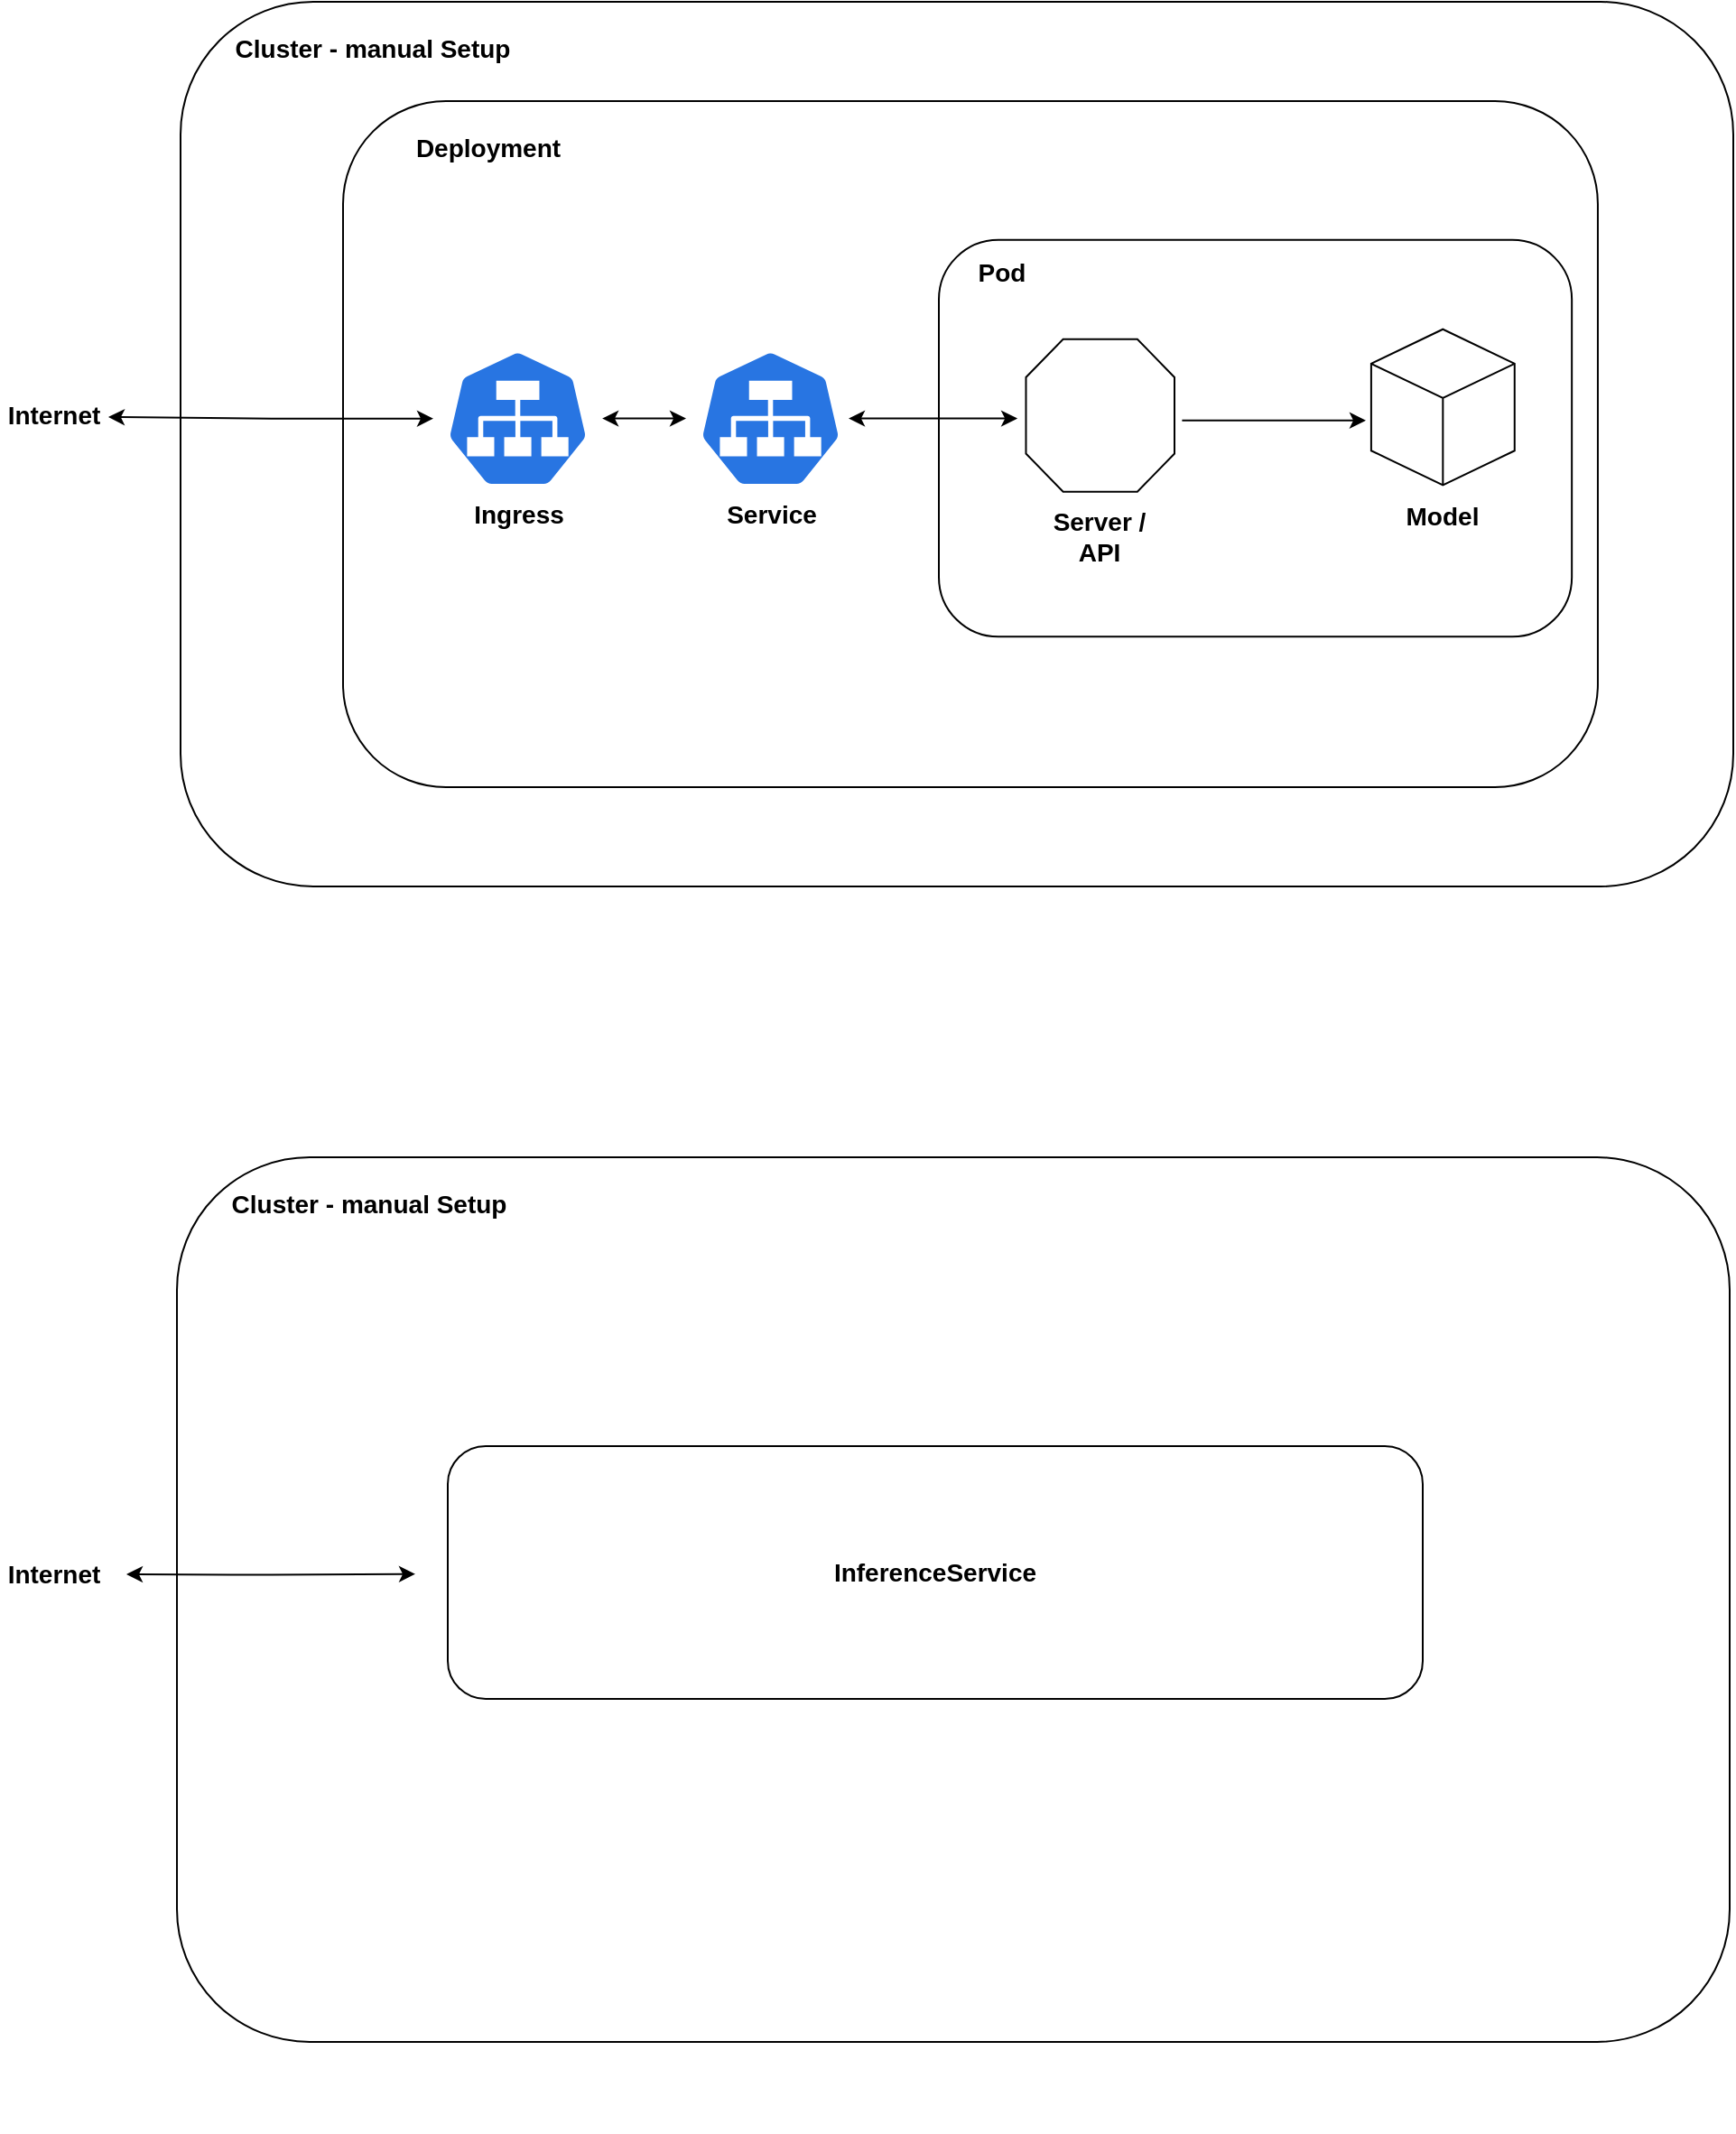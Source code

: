<mxfile version="21.3.7" type="github">
  <diagram name="Seite-1" id="siMDzmh9th0kyNc52Dn3">
    <mxGraphModel dx="3274" dy="1124" grid="1" gridSize="10" guides="1" tooltips="1" connect="1" arrows="1" fold="1" page="1" pageScale="1" pageWidth="1200" pageHeight="1600" math="0" shadow="0">
      <root>
        <mxCell id="0" />
        <mxCell id="1" parent="0" />
        <mxCell id="Cmi2xkos4yfOfPqy_iQo-10" value="" style="group" vertex="1" connectable="0" parent="1">
          <mxGeometry x="-980" y="70" width="860" height="540" as="geometry" />
        </mxCell>
        <mxCell id="Cmi2xkos4yfOfPqy_iQo-1" value="" style="rounded=1;whiteSpace=wrap;html=1;fillColor=none;" vertex="1" parent="Cmi2xkos4yfOfPqy_iQo-10">
          <mxGeometry width="860" height="490" as="geometry" />
        </mxCell>
        <mxCell id="Cmi2xkos4yfOfPqy_iQo-9" value="&lt;font style=&quot;font-size: 14px;&quot;&gt;&lt;b&gt;Cluster - manual Setup&lt;/b&gt;&lt;/font&gt;" style="text;html=1;strokeColor=none;fillColor=none;align=center;verticalAlign=middle;whiteSpace=wrap;rounded=0;" vertex="1" parent="Cmi2xkos4yfOfPqy_iQo-10">
          <mxGeometry x="22.63" y="14.595" width="167.37" height="21.892" as="geometry" />
        </mxCell>
        <mxCell id="Cmi2xkos4yfOfPqy_iQo-17" value="" style="group" vertex="1" connectable="0" parent="Cmi2xkos4yfOfPqy_iQo-10">
          <mxGeometry x="90" y="55" width="717.48" height="380" as="geometry" />
        </mxCell>
        <mxCell id="Cmi2xkos4yfOfPqy_iQo-18" value="" style="rounded=1;whiteSpace=wrap;html=1;fillColor=none;" vertex="1" parent="Cmi2xkos4yfOfPqy_iQo-17">
          <mxGeometry width="694.97" height="380" as="geometry" />
        </mxCell>
        <mxCell id="Cmi2xkos4yfOfPqy_iQo-19" value="&lt;font style=&quot;font-size: 14px;&quot;&gt;&lt;b&gt;Deployment&lt;/b&gt;&lt;/font&gt;" style="text;html=1;strokeColor=none;fillColor=none;align=center;verticalAlign=middle;whiteSpace=wrap;rounded=0;" vertex="1" parent="Cmi2xkos4yfOfPqy_iQo-17">
          <mxGeometry x="53.465" y="14.651" width="54.866" height="21.976" as="geometry" />
        </mxCell>
        <mxCell id="Cmi2xkos4yfOfPqy_iQo-13" value="" style="group" vertex="1" connectable="0" parent="Cmi2xkos4yfOfPqy_iQo-17">
          <mxGeometry x="330" y="76.917" width="387.48" height="219.762" as="geometry" />
        </mxCell>
        <mxCell id="Cmi2xkos4yfOfPqy_iQo-14" value="" style="rounded=1;whiteSpace=wrap;html=1;fillColor=none;" vertex="1" parent="Cmi2xkos4yfOfPqy_iQo-13">
          <mxGeometry width="350.578" height="219.762" as="geometry" />
        </mxCell>
        <mxCell id="Cmi2xkos4yfOfPqy_iQo-15" value="&lt;font style=&quot;font-size: 14px;&quot;&gt;&lt;b&gt;Pod&lt;/b&gt;&lt;/font&gt;" style="text;html=1;strokeColor=none;fillColor=none;align=center;verticalAlign=middle;whiteSpace=wrap;rounded=0;" vertex="1" parent="Cmi2xkos4yfOfPqy_iQo-13">
          <mxGeometry x="20.567" y="10.992" width="27.677" height="13.735" as="geometry" />
        </mxCell>
        <mxCell id="Cmi2xkos4yfOfPqy_iQo-6" value="" style="group" vertex="1" connectable="0" parent="Cmi2xkos4yfOfPqy_iQo-13">
          <mxGeometry x="226.212" y="49.447" width="105.908" height="120.869" as="geometry" />
        </mxCell>
        <mxCell id="Cmi2xkos4yfOfPqy_iQo-3" value="" style="html=1;whiteSpace=wrap;shape=isoCube2;backgroundOutline=1;isoAngle=15;fillColor=none;" vertex="1" parent="Cmi2xkos4yfOfPqy_iQo-6">
          <mxGeometry x="13.239" width="79.431" height="86.335" as="geometry" />
        </mxCell>
        <mxCell id="Cmi2xkos4yfOfPqy_iQo-5" value="&lt;b&gt;&lt;font style=&quot;font-size: 14px;&quot;&gt;Model&lt;/font&gt;&lt;/b&gt;" style="whiteSpace=wrap;html=1;fillColor=none;strokeColor=none;" vertex="1" parent="Cmi2xkos4yfOfPqy_iQo-6">
          <mxGeometry y="86.335" width="105.908" height="34.534" as="geometry" />
        </mxCell>
        <mxCell id="Cmi2xkos4yfOfPqy_iQo-22" value="" style="group" vertex="1" connectable="0" parent="Cmi2xkos4yfOfPqy_iQo-13">
          <mxGeometry x="48.245" y="54.941" width="82.259" height="109.881" as="geometry" />
        </mxCell>
        <mxCell id="Cmi2xkos4yfOfPqy_iQo-20" value="" style="verticalLabelPosition=bottom;verticalAlign=top;html=1;shape=mxgraph.basic.polygon;polyCoords=[[0.25,0],[0.75,0],[1,0.25],[1,0.75],[0.75,1],[0.25,1],[0,0.75],[0,0.25]];polyline=0;fillColor=none;" vertex="1" parent="Cmi2xkos4yfOfPqy_iQo-22">
          <mxGeometry width="82.259" height="84.524" as="geometry" />
        </mxCell>
        <mxCell id="Cmi2xkos4yfOfPqy_iQo-21" value="&lt;font style=&quot;font-size: 14px;&quot;&gt;&lt;b&gt;Server / API&lt;/b&gt;&lt;/font&gt;" style="text;html=1;strokeColor=none;fillColor=none;align=center;verticalAlign=middle;whiteSpace=wrap;rounded=0;" vertex="1" parent="Cmi2xkos4yfOfPqy_iQo-22">
          <mxGeometry x="4.113" y="96.144" width="74.033" height="25.357" as="geometry" />
        </mxCell>
        <mxCell id="Cmi2xkos4yfOfPqy_iQo-23" value="" style="endArrow=classic;html=1;rounded=0;exitX=1.051;exitY=0.533;exitDx=0;exitDy=0;exitPerimeter=0;" edge="1" parent="Cmi2xkos4yfOfPqy_iQo-13" source="Cmi2xkos4yfOfPqy_iQo-20">
          <mxGeometry width="50" height="50" relative="1" as="geometry">
            <mxPoint x="-421.576" y="230.751" as="sourcePoint" />
            <mxPoint x="236.494" y="99.992" as="targetPoint" />
            <Array as="points" />
          </mxGeometry>
        </mxCell>
        <mxCell id="Cmi2xkos4yfOfPqy_iQo-26" value="" style="endArrow=classic;startArrow=classic;html=1;rounded=0;" edge="1" parent="Cmi2xkos4yfOfPqy_iQo-13">
          <mxGeometry width="50" height="50" relative="1" as="geometry">
            <mxPoint x="-49.997" y="98.893" as="sourcePoint" />
            <mxPoint x="43.558" y="98.893" as="targetPoint" />
          </mxGeometry>
        </mxCell>
        <mxCell id="Cmi2xkos4yfOfPqy_iQo-25" value="&lt;b&gt;&lt;font style=&quot;font-size: 14px;&quot;&gt;Service&lt;/font&gt;&lt;/b&gt;" style="sketch=0;html=1;dashed=0;whitespace=wrap;fillColor=#2875E2;strokeColor=#ffffff;points=[[0.005,0.63,0],[0.1,0.2,0],[0.9,0.2,0],[0.5,0,0],[0.995,0.63,0],[0.72,0.99,0],[0.5,1,0],[0.28,0.99,0]];verticalLabelPosition=bottom;align=center;verticalAlign=top;shape=mxgraph.kubernetes.icon;prIcon=svc" vertex="1" parent="Cmi2xkos4yfOfPqy_iQo-17">
          <mxGeometry x="190.004" y="137.352" width="93.554" height="76.917" as="geometry" />
        </mxCell>
        <mxCell id="Cmi2xkos4yfOfPqy_iQo-50" value="" style="edgeStyle=orthogonalEdgeStyle;rounded=0;orthogonalLoop=1;jettySize=auto;html=1;startArrow=classic;startFill=1;" edge="1" parent="Cmi2xkos4yfOfPqy_iQo-17" source="Cmi2xkos4yfOfPqy_iQo-49" target="Cmi2xkos4yfOfPqy_iQo-25">
          <mxGeometry relative="1" as="geometry" />
        </mxCell>
        <mxCell id="Cmi2xkos4yfOfPqy_iQo-49" value="&lt;span style=&quot;font-size: 14px;&quot;&gt;&lt;b&gt;Ingress&lt;/b&gt;&lt;/span&gt;" style="sketch=0;html=1;dashed=0;whitespace=wrap;fillColor=#2875E2;strokeColor=#ffffff;points=[[0.005,0.63,0],[0.1,0.2,0],[0.9,0.2,0],[0.5,0,0],[0.995,0.63,0],[0.72,0.99,0],[0.5,1,0],[0.28,0.99,0]];verticalLabelPosition=bottom;align=center;verticalAlign=top;shape=mxgraph.kubernetes.icon;prIcon=svc" vertex="1" parent="Cmi2xkos4yfOfPqy_iQo-17">
          <mxGeometry x="50" y="137.352" width="93.554" height="76.917" as="geometry" />
        </mxCell>
        <mxCell id="Cmi2xkos4yfOfPqy_iQo-52" value="" style="edgeStyle=orthogonalEdgeStyle;rounded=0;orthogonalLoop=1;jettySize=auto;html=1;startArrow=classic;startFill=1;" edge="1" parent="1" source="Cmi2xkos4yfOfPqy_iQo-49">
          <mxGeometry relative="1" as="geometry">
            <mxPoint x="-1020" y="300" as="targetPoint" />
          </mxGeometry>
        </mxCell>
        <mxCell id="Cmi2xkos4yfOfPqy_iQo-53" value="&lt;b&gt;&lt;font style=&quot;font-size: 14px;&quot;&gt;Internet&lt;/font&gt;&lt;/b&gt;" style="text;html=1;strokeColor=none;fillColor=none;align=center;verticalAlign=middle;whiteSpace=wrap;rounded=0;" vertex="1" parent="1">
          <mxGeometry x="-1080" y="284" width="60" height="30" as="geometry" />
        </mxCell>
        <mxCell id="Cmi2xkos4yfOfPqy_iQo-78" value="" style="group" vertex="1" connectable="0" parent="1">
          <mxGeometry x="-982" y="710" width="860" height="540" as="geometry" />
        </mxCell>
        <mxCell id="Cmi2xkos4yfOfPqy_iQo-79" value="" style="rounded=1;whiteSpace=wrap;html=1;fillColor=none;" vertex="1" parent="Cmi2xkos4yfOfPqy_iQo-78">
          <mxGeometry width="860" height="490" as="geometry" />
        </mxCell>
        <mxCell id="Cmi2xkos4yfOfPqy_iQo-80" value="&lt;font style=&quot;font-size: 14px;&quot;&gt;&lt;b&gt;Cluster - manual Setup&lt;/b&gt;&lt;/font&gt;" style="text;html=1;strokeColor=none;fillColor=none;align=center;verticalAlign=middle;whiteSpace=wrap;rounded=0;" vertex="1" parent="Cmi2xkos4yfOfPqy_iQo-78">
          <mxGeometry x="22.63" y="14.595" width="167.37" height="21.892" as="geometry" />
        </mxCell>
        <mxCell id="Cmi2xkos4yfOfPqy_iQo-101" value="&lt;font size=&quot;1&quot;&gt;&lt;b style=&quot;font-size: 14px;&quot;&gt;InferenceService&lt;/b&gt;&lt;/font&gt;" style="rounded=1;whiteSpace=wrap;html=1;" vertex="1" parent="Cmi2xkos4yfOfPqy_iQo-78">
          <mxGeometry x="150" y="160" width="540" height="140" as="geometry" />
        </mxCell>
        <mxCell id="Cmi2xkos4yfOfPqy_iQo-98" value="" style="edgeStyle=orthogonalEdgeStyle;rounded=0;orthogonalLoop=1;jettySize=auto;html=1;startArrow=classic;startFill=1;" edge="1" parent="1">
          <mxGeometry relative="1" as="geometry">
            <mxPoint x="-1010" y="941" as="targetPoint" />
            <mxPoint x="-850" y="940.833" as="sourcePoint" />
          </mxGeometry>
        </mxCell>
        <mxCell id="Cmi2xkos4yfOfPqy_iQo-99" value="&lt;b&gt;&lt;font style=&quot;font-size: 14px;&quot;&gt;Internet&lt;/font&gt;&lt;/b&gt;" style="text;html=1;strokeColor=none;fillColor=none;align=center;verticalAlign=middle;whiteSpace=wrap;rounded=0;" vertex="1" parent="1">
          <mxGeometry x="-1080" y="926" width="60" height="30" as="geometry" />
        </mxCell>
      </root>
    </mxGraphModel>
  </diagram>
</mxfile>
